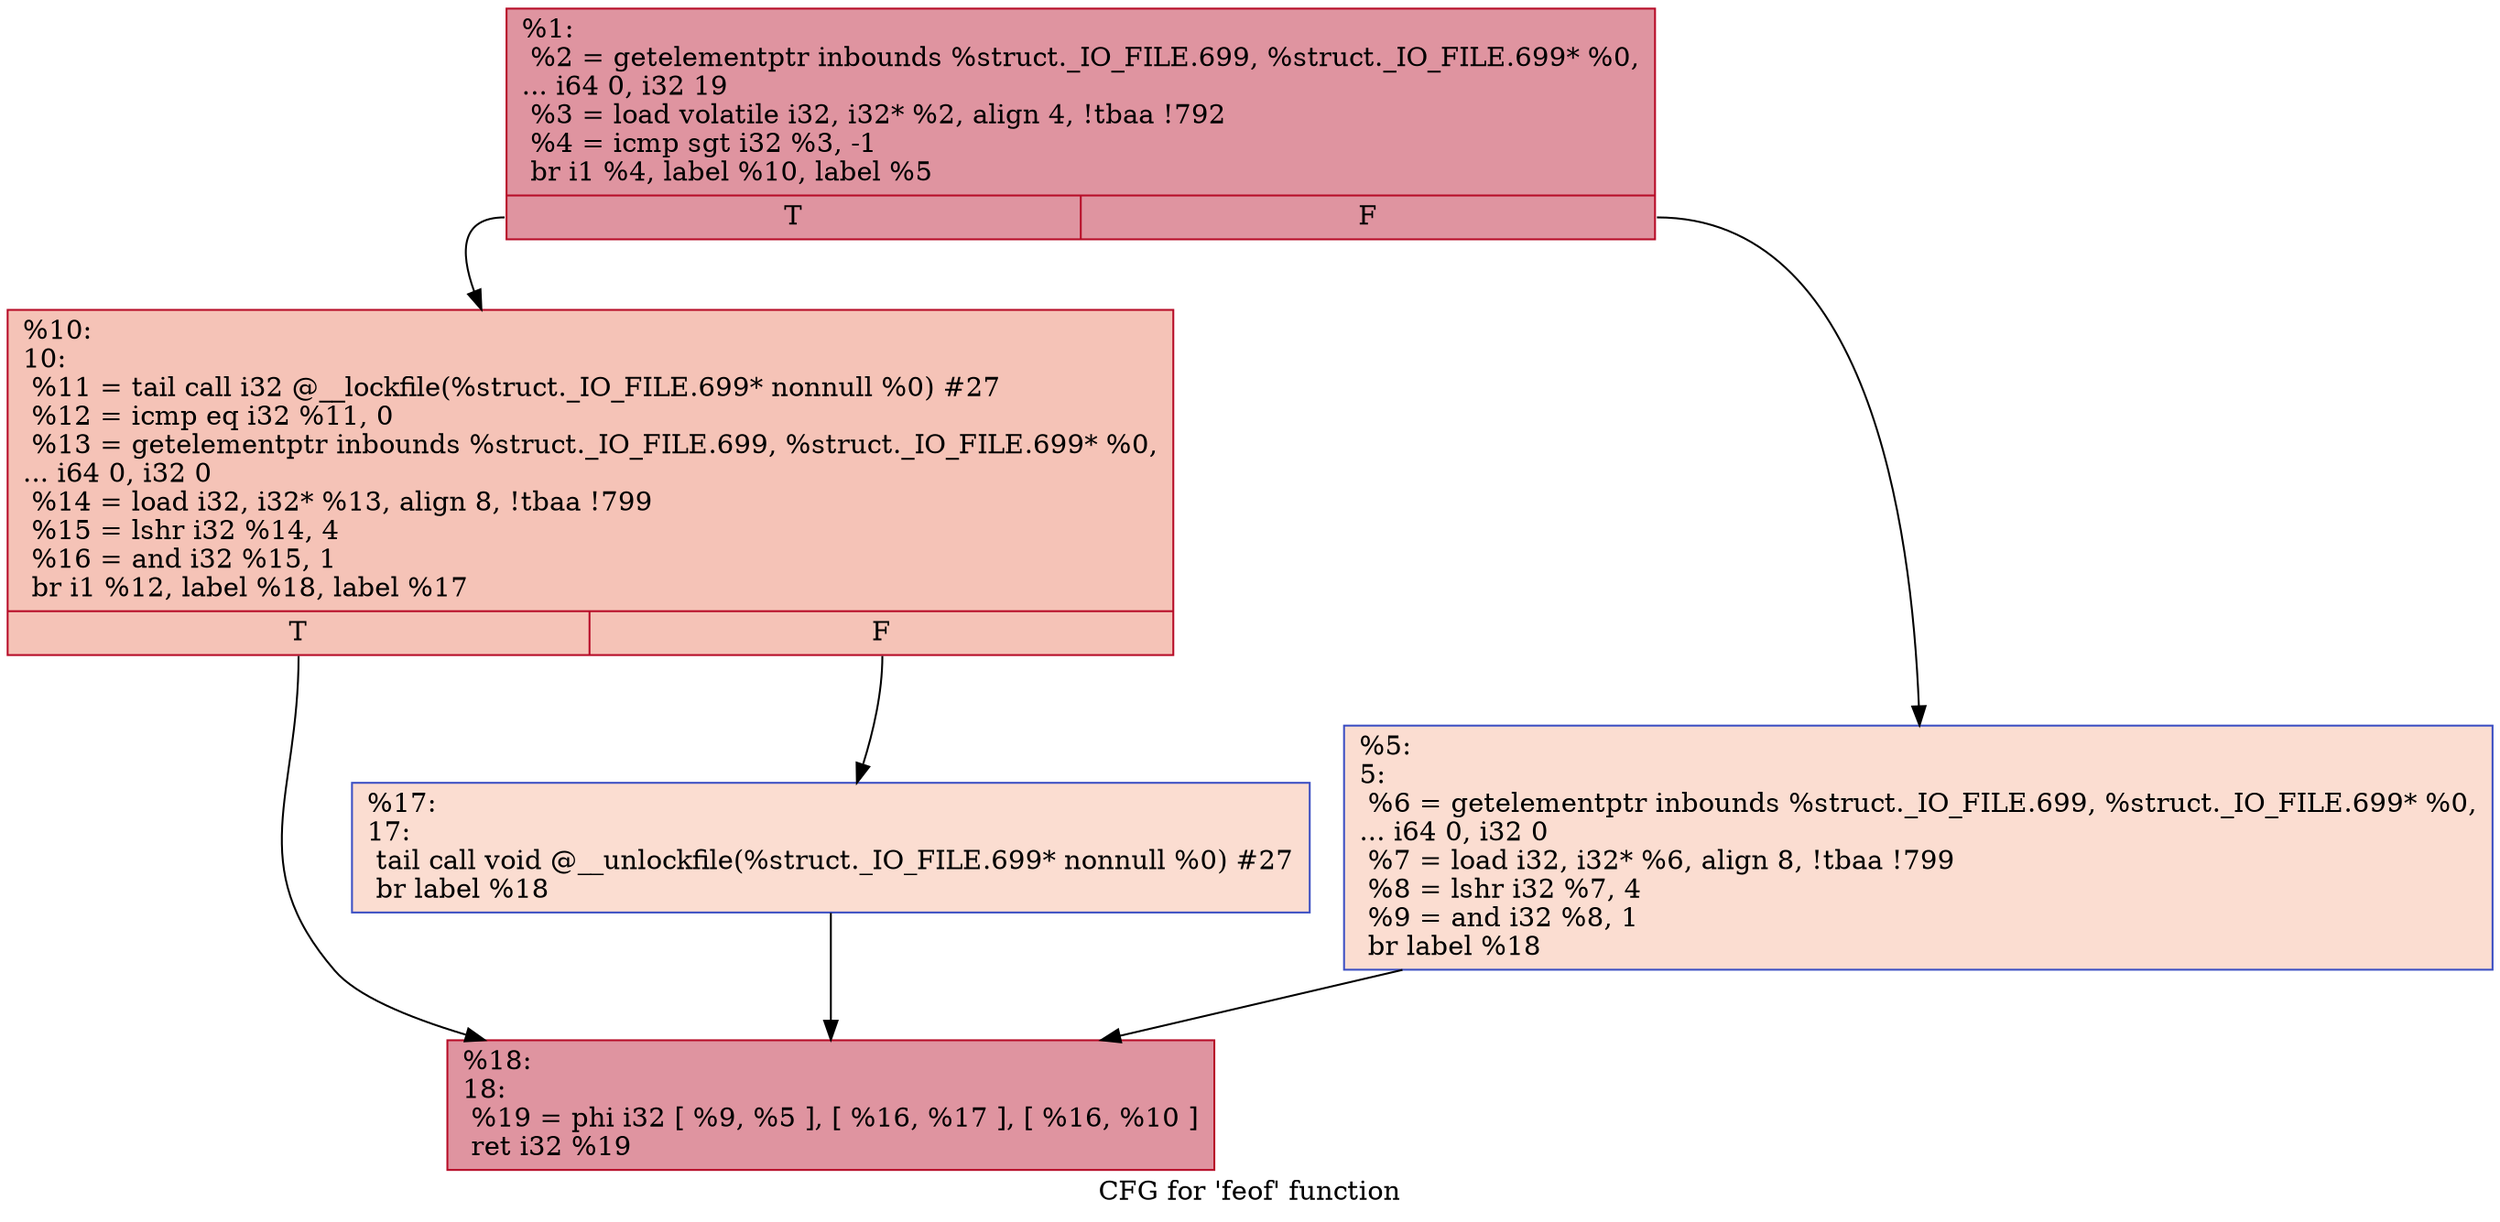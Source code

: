 digraph "CFG for 'feof' function" {
	label="CFG for 'feof' function";

	Node0x2550900 [shape=record,color="#b70d28ff", style=filled, fillcolor="#b70d2870",label="{%1:\l  %2 = getelementptr inbounds %struct._IO_FILE.699, %struct._IO_FILE.699* %0,\l... i64 0, i32 19\l  %3 = load volatile i32, i32* %2, align 4, !tbaa !792\l  %4 = icmp sgt i32 %3, -1\l  br i1 %4, label %10, label %5\l|{<s0>T|<s1>F}}"];
	Node0x2550900:s0 -> Node0x25509a0;
	Node0x2550900:s1 -> Node0x2550950;
	Node0x2550950 [shape=record,color="#3d50c3ff", style=filled, fillcolor="#f7b39670",label="{%5:\l5:                                                \l  %6 = getelementptr inbounds %struct._IO_FILE.699, %struct._IO_FILE.699* %0,\l... i64 0, i32 0\l  %7 = load i32, i32* %6, align 8, !tbaa !799\l  %8 = lshr i32 %7, 4\l  %9 = and i32 %8, 1\l  br label %18\l}"];
	Node0x2550950 -> Node0x2550a40;
	Node0x25509a0 [shape=record,color="#b70d28ff", style=filled, fillcolor="#e8765c70",label="{%10:\l10:                                               \l  %11 = tail call i32 @__lockfile(%struct._IO_FILE.699* nonnull %0) #27\l  %12 = icmp eq i32 %11, 0\l  %13 = getelementptr inbounds %struct._IO_FILE.699, %struct._IO_FILE.699* %0,\l... i64 0, i32 0\l  %14 = load i32, i32* %13, align 8, !tbaa !799\l  %15 = lshr i32 %14, 4\l  %16 = and i32 %15, 1\l  br i1 %12, label %18, label %17\l|{<s0>T|<s1>F}}"];
	Node0x25509a0:s0 -> Node0x2550a40;
	Node0x25509a0:s1 -> Node0x25509f0;
	Node0x25509f0 [shape=record,color="#3d50c3ff", style=filled, fillcolor="#f7b39670",label="{%17:\l17:                                               \l  tail call void @__unlockfile(%struct._IO_FILE.699* nonnull %0) #27\l  br label %18\l}"];
	Node0x25509f0 -> Node0x2550a40;
	Node0x2550a40 [shape=record,color="#b70d28ff", style=filled, fillcolor="#b70d2870",label="{%18:\l18:                                               \l  %19 = phi i32 [ %9, %5 ], [ %16, %17 ], [ %16, %10 ]\l  ret i32 %19\l}"];
}
